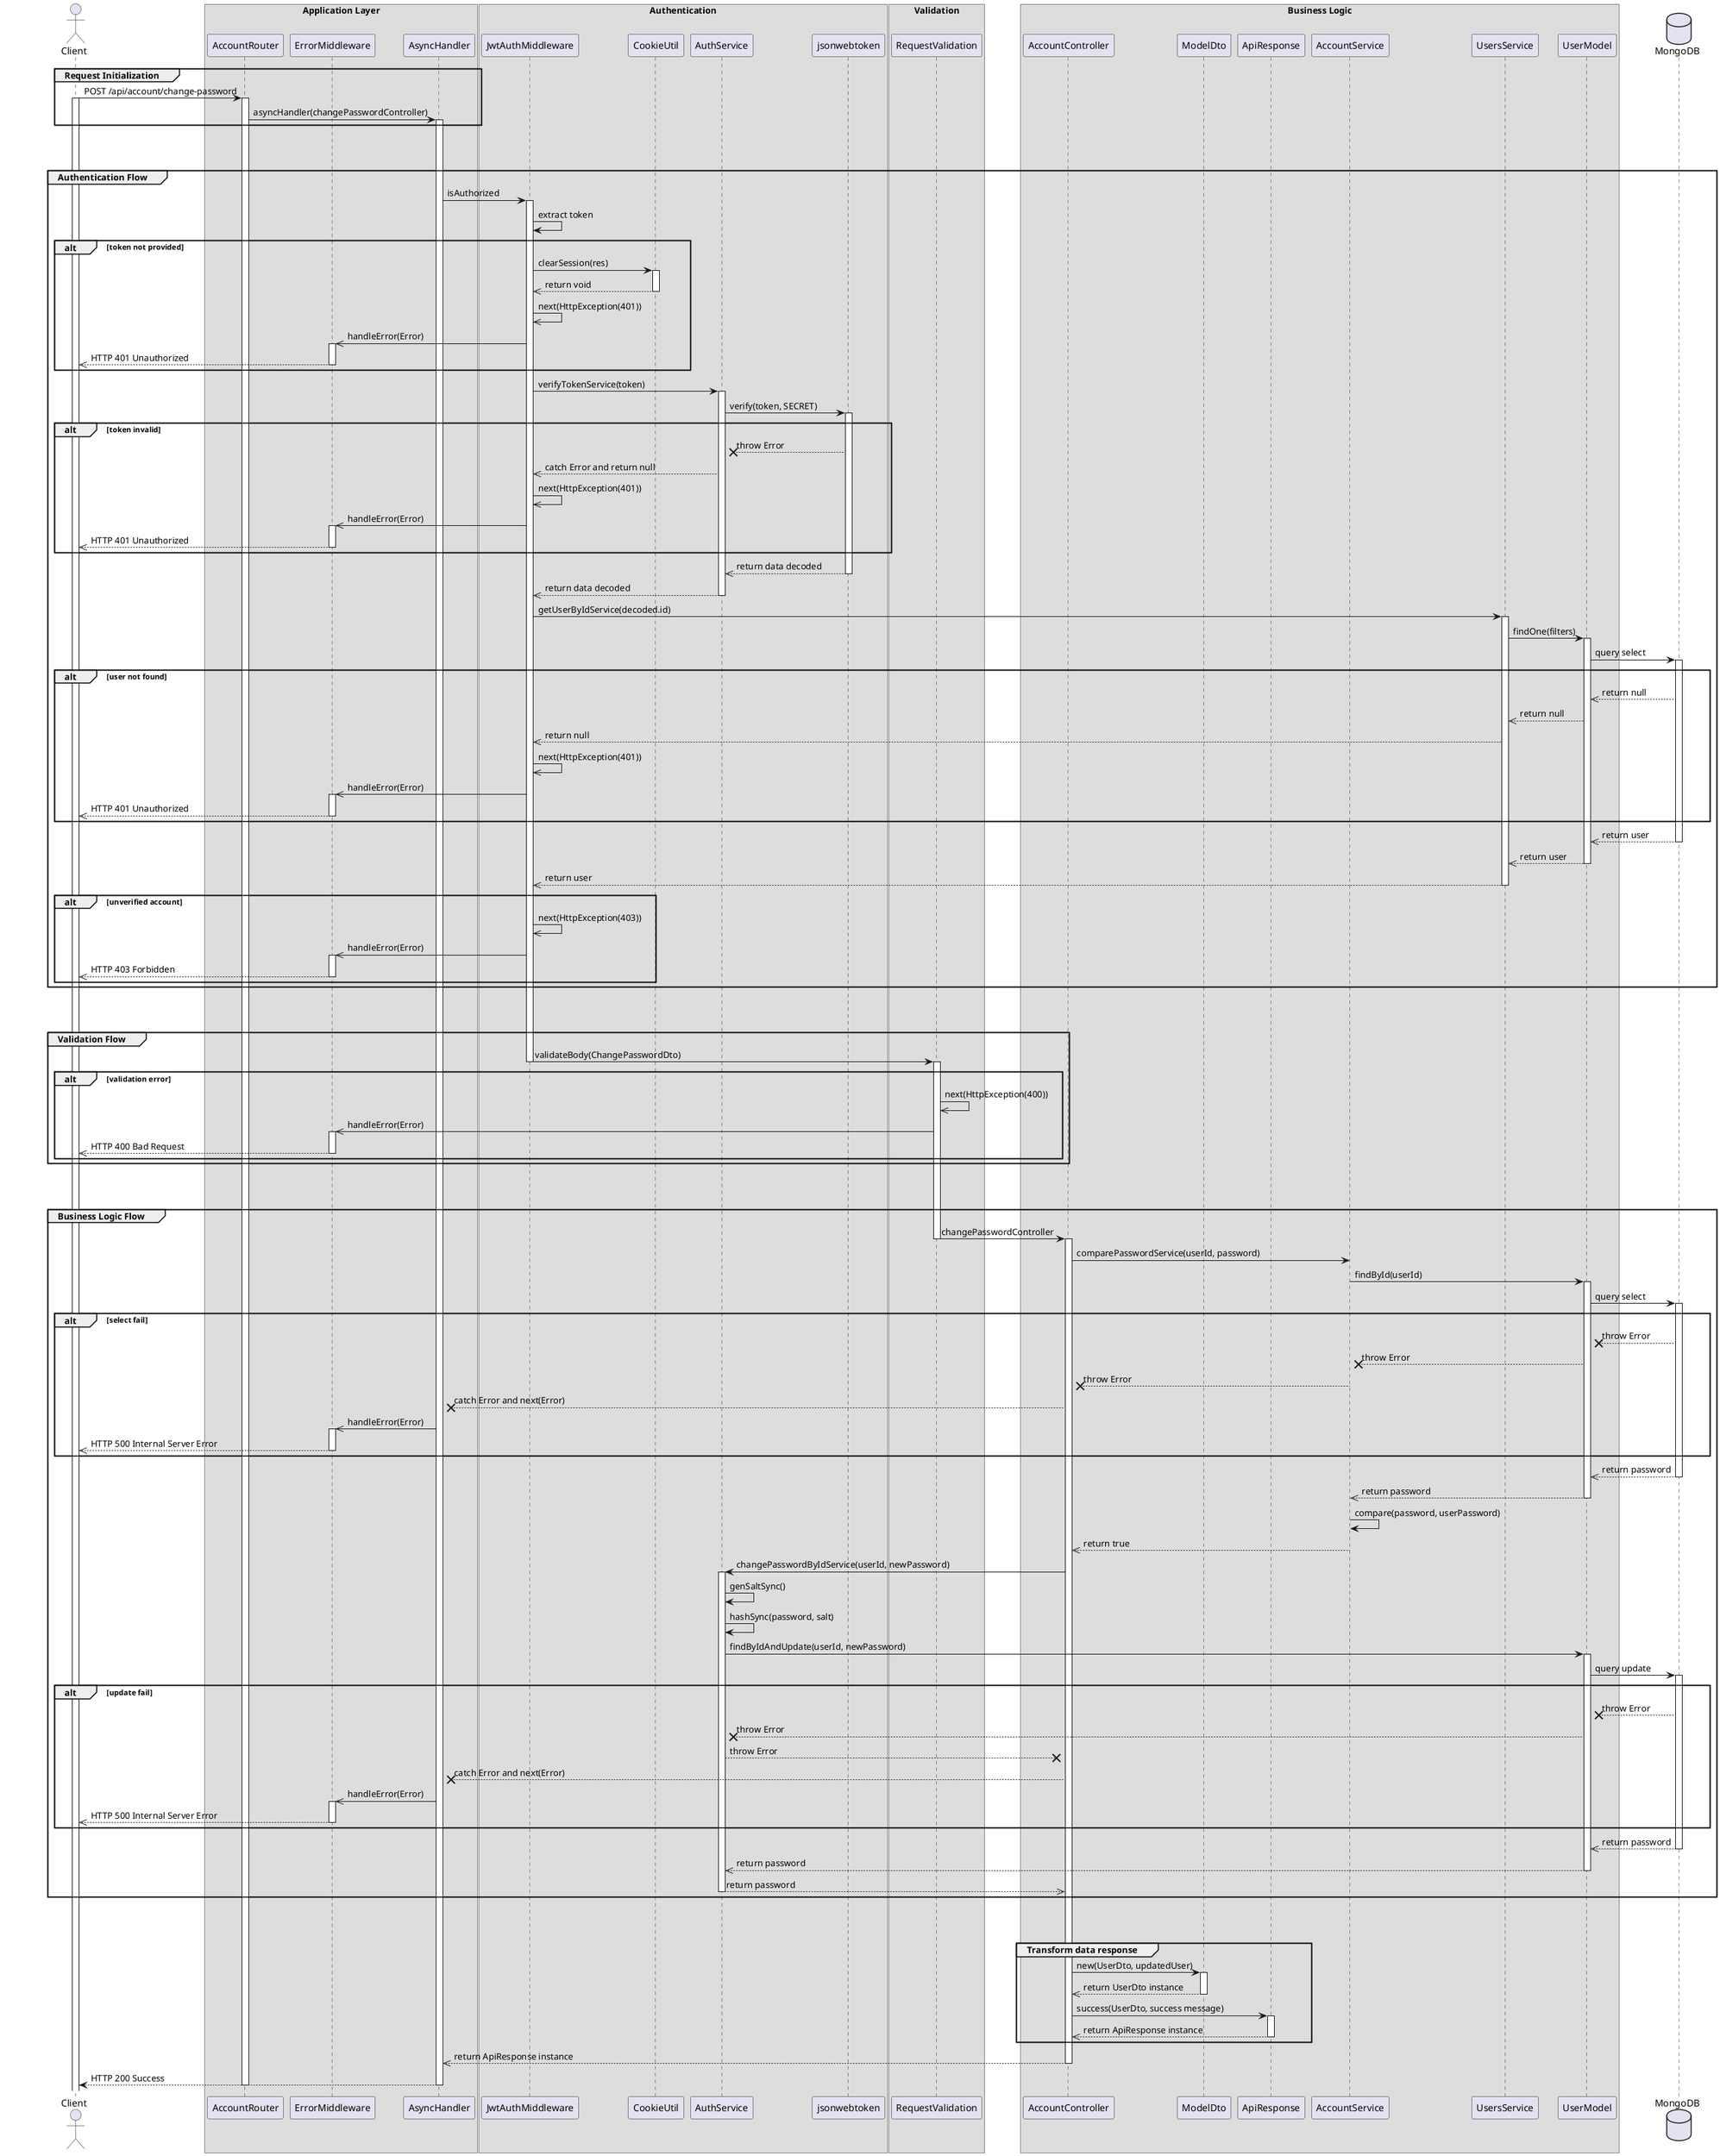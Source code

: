 @startuml Update User Profile

actor Client

box "Application Layer"
participant AccountRouter 
participant ErrorMiddleware 
participant AsyncHandler 
end box

box "Authentication"
participant JwtAuthMiddleware 
participant CookieUtil
participant AuthService
participant jsonwebtoken
end box

box "Validation"
participant RequestValidation
end box

box "Business Logic"
participant AccountController
participant ModelDto
participant ApiResponse
participant AccountService
participant UsersService
participant UserModel
end box

database MongoDB

' Step 1
group Request Initialization
    Client -> AccountRouter: POST /api/account/change-password
    activate Client
    activate AccountRouter
    AccountRouter -> AsyncHandler: asyncHandler(changePasswordController)
    activate AsyncHandler
end

break
break

' Step 2
group Authentication Flow
    AsyncHandler -> JwtAuthMiddleware: isAuthorized
    activate JwtAuthMiddleware

    JwtAuthMiddleware -> JwtAuthMiddleware: extract token
    alt token not provided
        JwtAuthMiddleware -> CookieUtil: clearSession(res)
        activate CookieUtil
        CookieUtil -->> JwtAuthMiddleware: return void
        deactivate CookieUtil
        JwtAuthMiddleware ->> JwtAuthMiddleware: next(HttpException(401))
        JwtAuthMiddleware ->> ErrorMiddleware: handleError(Error)
        activate ErrorMiddleware
        ErrorMiddleware -->> Client: HTTP 401 Unauthorized
        deactivate ErrorMiddleware
    end 

    JwtAuthMiddleware -> AuthService: verifyTokenService(token)
    activate AuthService
    AuthService -> jsonwebtoken: verify(token, SECRET)
    activate jsonwebtoken
    alt token invalid
        jsonwebtoken --x AuthService: throw Error
        AuthService -->> JwtAuthMiddleware: catch Error and return null
        JwtAuthMiddleware ->> JwtAuthMiddleware: next(HttpException(401))
        JwtAuthMiddleware ->> ErrorMiddleware: handleError(Error)
        activate ErrorMiddleware
        ErrorMiddleware -->> Client: HTTP 401 Unauthorized
        deactivate ErrorMiddleware
    end

    jsonwebtoken -->> AuthService: return data decoded
    deactivate jsonwebtoken
    AuthService -->> JwtAuthMiddleware: return data decoded
    deactivate AuthService
    JwtAuthMiddleware -> UsersService: getUserByIdService(decoded.id)
    activate UsersService
    UsersService -> UserModel: findOne(filters)
    activate UserModel
    UserModel -> MongoDB: query select
    activate MongoDB

    alt user not found
        MongoDB -->> UserModel: return null
        UserModel -->> UsersService: return null
        UsersService -->> JwtAuthMiddleware: return null
        JwtAuthMiddleware ->> JwtAuthMiddleware: next(HttpException(401))
        JwtAuthMiddleware ->> ErrorMiddleware: handleError(Error)
        activate ErrorMiddleware
        ErrorMiddleware -->> Client: HTTP 401 Unauthorized
        deactivate ErrorMiddleware
    end

    MongoDB -->> UserModel: return user
    deactivate MongoDB
    UserModel -->> UsersService: return user
    deactivate UserModel
    UsersService -->> JwtAuthMiddleware: return user
    deactivate UsersService

    alt unverified account
        JwtAuthMiddleware ->> JwtAuthMiddleware: next(HttpException(403))
        JwtAuthMiddleware ->> ErrorMiddleware: handleError(Error)
        activate ErrorMiddleware
        ErrorMiddleware -->> Client: HTTP 403 Forbidden
        deactivate ErrorMiddleware
    end
end

break
break

' Step 3
group Validation Flow
    JwtAuthMiddleware -> RequestValidation: validateBody(ChangePasswordDto)
    deactivate JwtAuthMiddleware
    activate RequestValidation
    
    alt validation error
        RequestValidation ->> RequestValidation: next(HttpException(400))
        RequestValidation ->> ErrorMiddleware: handleError(Error)
        activate ErrorMiddleware
        ErrorMiddleware -->> Client: HTTP 400 Bad Request
        deactivate ErrorMiddleware
    end
end

break
break



' Step 4
group Business Logic Flow
    RequestValidation -> AccountController: changePasswordController
    deactivate RequestValidation
    activate AccountController
    AccountController -> AccountService: comparePasswordService(userId, password)   
    AccountService -> UserModel: findById(userId)
    activate UserModel
    UserModel -> MongoDB: query select
    activate MongoDB

    alt select fail
        MongoDB --x UserModel: throw Error
        UserModel --x AccountService: throw Error
        AccountService --x AccountController: throw Error
        AccountController --x AsyncHandler: catch Error and next(Error)
        AsyncHandler ->> ErrorMiddleware: handleError(Error) 
        activate ErrorMiddleware
        ErrorMiddleware -->> Client: HTTP 500 Internal Server Error
        deactivate ErrorMiddleware
    end

    MongoDB -->> UserModel: return password
    deactivate MongoDB
    UserModel -->> AccountService: return password
    deactivate UserModel
    AccountService -> AccountService: compare(password, userPassword)
    AccountService -->> AccountController: return true
    deactivate AccountService
    AccountController -> AuthService: changePasswordByIdService(userId, newPassword)
    activate AuthService
    AuthService -> AuthService: genSaltSync()
    AuthService -> AuthService: hashSync(password, salt)
    AuthService -> UserModel: findByIdAndUpdate(userId, newPassword)
    activate UserModel
    UserModel -> MongoDB: query update
    activate MongoDB

    alt update fail
        MongoDB --x UserModel: throw Error
        UserModel --x AuthService: throw Error
        AuthService --x AccountController: throw Error
        AccountController --x AsyncHandler: catch Error and next(Error)
        AsyncHandler ->> ErrorMiddleware: handleError(Error) 
        activate ErrorMiddleware
        ErrorMiddleware -->> Client: HTTP 500 Internal Server Error
        deactivate ErrorMiddleware
    end

    MongoDB -->> UserModel: return password
    deactivate MongoDB
    UserModel -->> AuthService: return password
    deactivate UserModel
    AuthService -->> AccountController: return password
    deactivate AuthService


          
end
break 
break 

group Transform data response
    AccountController -> ModelDto: new(UserDto, updatedUser)
    activate ModelDto
    ModelDto -->> AccountController: return UserDto instance
    deactivate ModelDto

    AccountController -> ApiResponse: success(UserDto, success message)
    activate ApiResponse
    ApiResponse -->> AccountController: return ApiResponse instance
    deactivate ApiResponse 
end
    
AccountController -->> AsyncHandler: return ApiResponse instance
deactivate AccountController
AsyncHandler --> Client: HTTP 200 Success
deactivate AsyncHandler
deactivate AccountRouter




@enduml